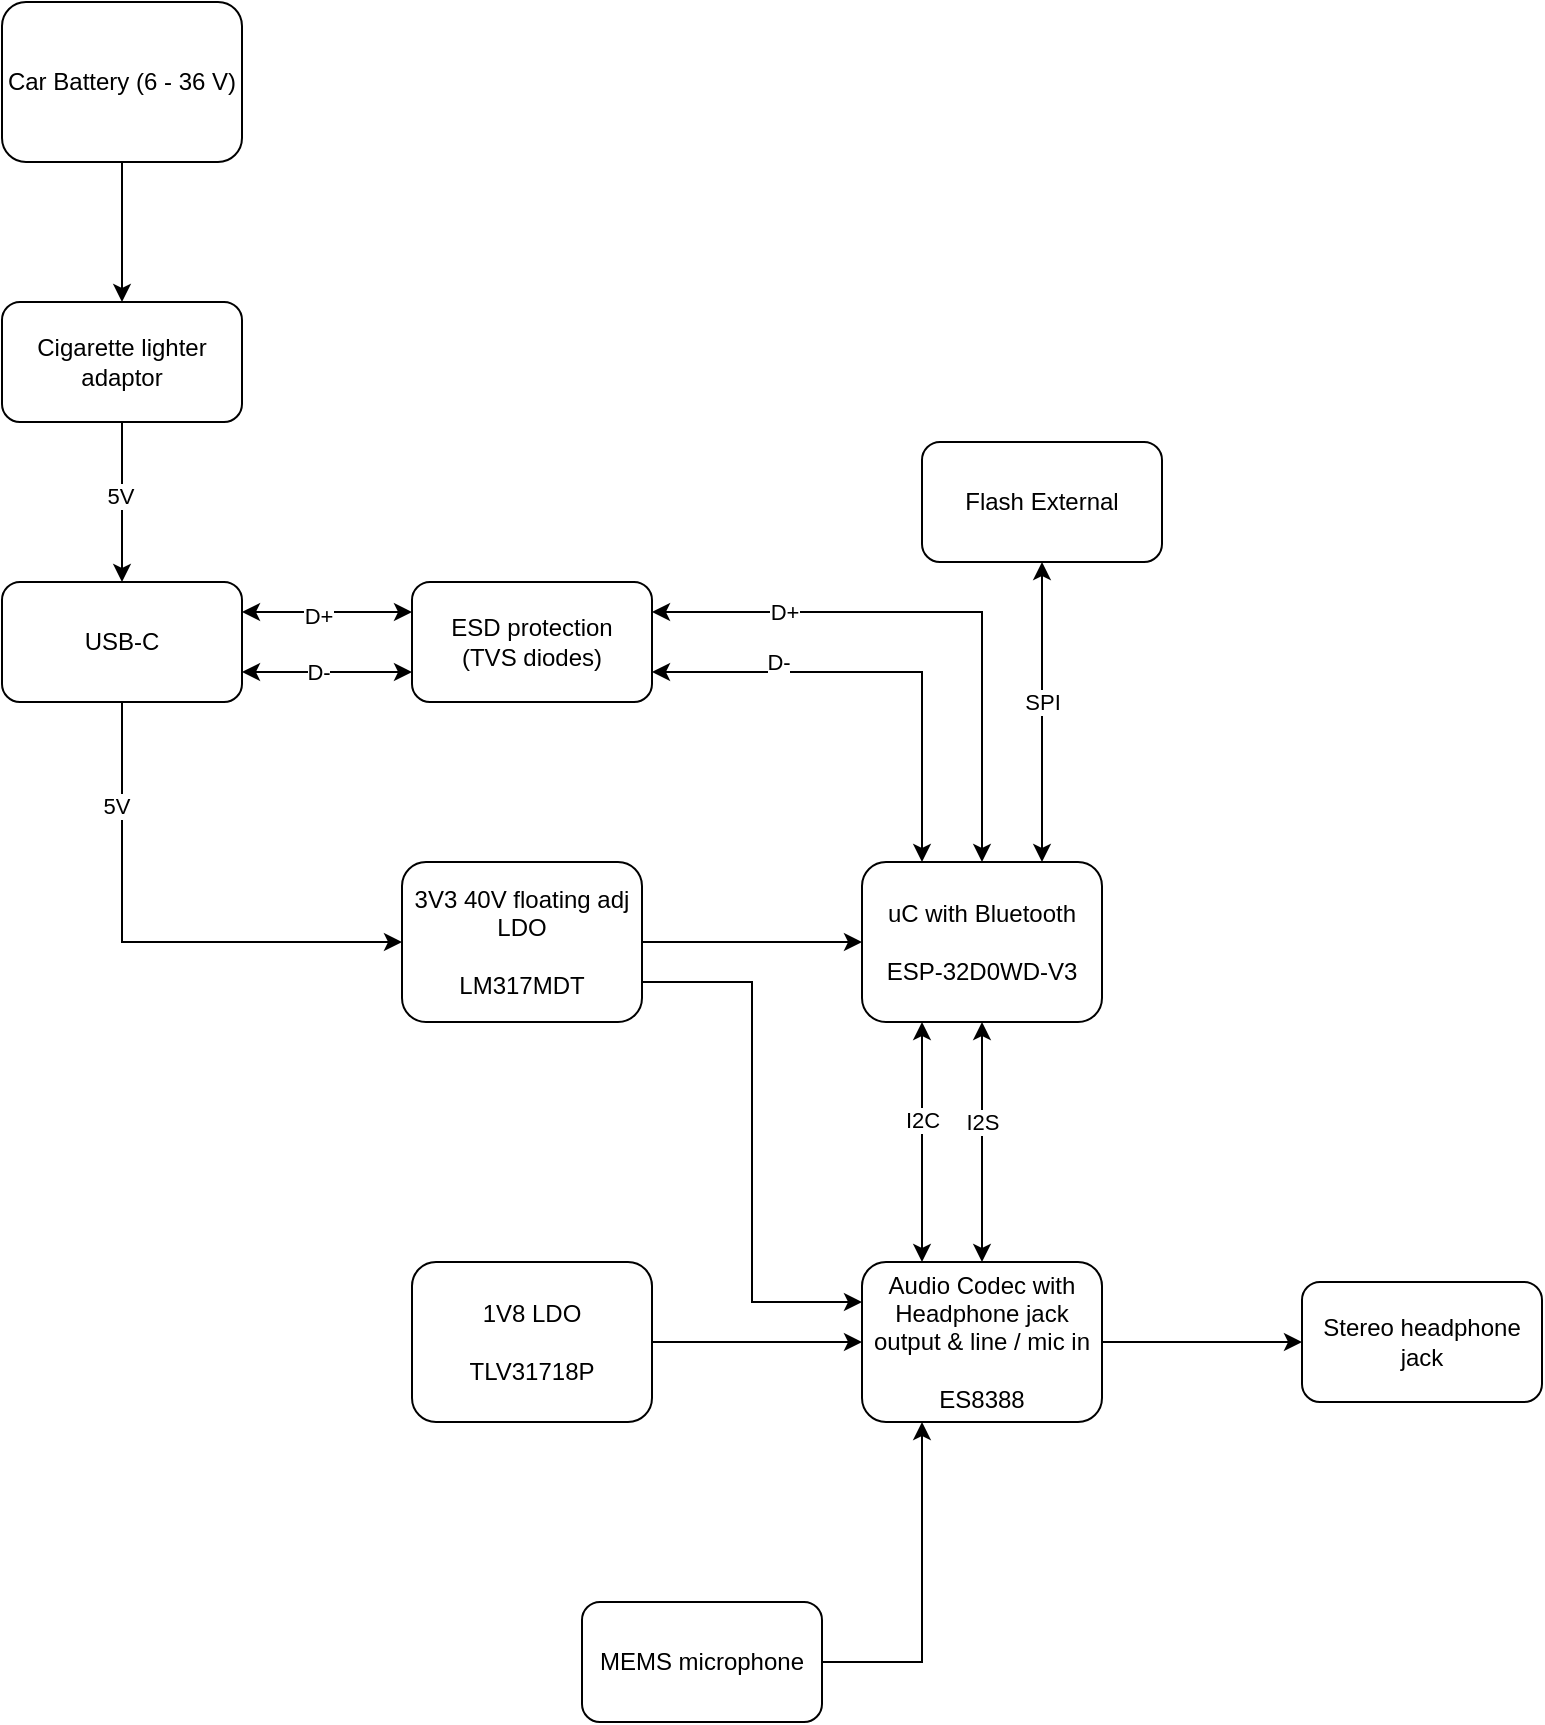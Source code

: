 <mxfile version="26.0.4">
  <diagram name="Page-1" id="P9n_fUd1sRoeEjGMc6Ln">
    <mxGraphModel dx="1434" dy="1886" grid="1" gridSize="10" guides="1" tooltips="1" connect="1" arrows="1" fold="1" page="1" pageScale="1" pageWidth="850" pageHeight="1100" math="0" shadow="0">
      <root>
        <mxCell id="0" />
        <mxCell id="1" parent="0" />
        <mxCell id="3W86AF7-c8PaCzZ40EVq-8" style="edgeStyle=orthogonalEdgeStyle;rounded=0;orthogonalLoop=1;jettySize=auto;html=1;exitX=1;exitY=0.75;exitDx=0;exitDy=0;entryX=0;entryY=0.25;entryDx=0;entryDy=0;" parent="1" source="3W86AF7-c8PaCzZ40EVq-1" target="3W86AF7-c8PaCzZ40EVq-5" edge="1">
          <mxGeometry relative="1" as="geometry" />
        </mxCell>
        <mxCell id="3W86AF7-c8PaCzZ40EVq-10" style="edgeStyle=orthogonalEdgeStyle;rounded=0;orthogonalLoop=1;jettySize=auto;html=1;exitX=1;exitY=0.5;exitDx=0;exitDy=0;entryX=0;entryY=0.5;entryDx=0;entryDy=0;" parent="1" source="3W86AF7-c8PaCzZ40EVq-1" target="3W86AF7-c8PaCzZ40EVq-4" edge="1">
          <mxGeometry relative="1" as="geometry" />
        </mxCell>
        <mxCell id="3W86AF7-c8PaCzZ40EVq-1" value="3V3 40V floating adj LDO&lt;div&gt;&lt;br&gt;&lt;/div&gt;&lt;div&gt;LM317MDT&lt;/div&gt;" style="rounded=1;whiteSpace=wrap;html=1;" parent="1" vertex="1">
          <mxGeometry x="250" y="400" width="120" height="80" as="geometry" />
        </mxCell>
        <mxCell id="3W86AF7-c8PaCzZ40EVq-9" style="edgeStyle=orthogonalEdgeStyle;rounded=0;orthogonalLoop=1;jettySize=auto;html=1;exitX=1;exitY=0.5;exitDx=0;exitDy=0;entryX=0;entryY=0.5;entryDx=0;entryDy=0;" parent="1" source="3W86AF7-c8PaCzZ40EVq-3" target="3W86AF7-c8PaCzZ40EVq-5" edge="1">
          <mxGeometry relative="1" as="geometry" />
        </mxCell>
        <mxCell id="3W86AF7-c8PaCzZ40EVq-3" value="1V8 LDO&lt;div&gt;&lt;br&gt;&lt;/div&gt;&lt;div&gt;TLV31718P&lt;/div&gt;" style="rounded=1;whiteSpace=wrap;html=1;" parent="1" vertex="1">
          <mxGeometry x="255" y="600" width="120" height="80" as="geometry" />
        </mxCell>
        <mxCell id="3W86AF7-c8PaCzZ40EVq-15" style="edgeStyle=orthogonalEdgeStyle;rounded=0;orthogonalLoop=1;jettySize=auto;html=1;exitX=0.25;exitY=1;exitDx=0;exitDy=0;entryX=0.25;entryY=0;entryDx=0;entryDy=0;startArrow=classic;startFill=1;" parent="1" source="3W86AF7-c8PaCzZ40EVq-4" target="3W86AF7-c8PaCzZ40EVq-5" edge="1">
          <mxGeometry relative="1" as="geometry" />
        </mxCell>
        <mxCell id="3W86AF7-c8PaCzZ40EVq-16" value="I2C" style="edgeLabel;html=1;align=center;verticalAlign=middle;resizable=0;points=[];" parent="3W86AF7-c8PaCzZ40EVq-15" vertex="1" connectable="0">
          <mxGeometry x="-0.183" relative="1" as="geometry">
            <mxPoint as="offset" />
          </mxGeometry>
        </mxCell>
        <mxCell id="3W86AF7-c8PaCzZ40EVq-17" style="edgeStyle=orthogonalEdgeStyle;rounded=0;orthogonalLoop=1;jettySize=auto;html=1;exitX=0.5;exitY=1;exitDx=0;exitDy=0;entryX=0.5;entryY=0;entryDx=0;entryDy=0;startArrow=classic;startFill=1;" parent="1" source="3W86AF7-c8PaCzZ40EVq-4" target="3W86AF7-c8PaCzZ40EVq-5" edge="1">
          <mxGeometry relative="1" as="geometry" />
        </mxCell>
        <mxCell id="3W86AF7-c8PaCzZ40EVq-18" value="I2S" style="edgeLabel;html=1;align=center;verticalAlign=middle;resizable=0;points=[];" parent="3W86AF7-c8PaCzZ40EVq-17" vertex="1" connectable="0">
          <mxGeometry x="-0.033" y="-1" relative="1" as="geometry">
            <mxPoint x="1" y="-8" as="offset" />
          </mxGeometry>
        </mxCell>
        <mxCell id="3W86AF7-c8PaCzZ40EVq-4" value="&lt;div&gt;uC with Bluetooth&lt;/div&gt;&lt;div&gt;&lt;br&gt;&lt;/div&gt;ESP-32D0WD-V3" style="rounded=1;whiteSpace=wrap;html=1;" parent="1" vertex="1">
          <mxGeometry x="480" y="400" width="120" height="80" as="geometry" />
        </mxCell>
        <mxCell id="3W86AF7-c8PaCzZ40EVq-14" style="edgeStyle=orthogonalEdgeStyle;rounded=0;orthogonalLoop=1;jettySize=auto;html=1;exitX=1;exitY=0.5;exitDx=0;exitDy=0;entryX=0;entryY=0.5;entryDx=0;entryDy=0;" parent="1" source="3W86AF7-c8PaCzZ40EVq-5" target="3W86AF7-c8PaCzZ40EVq-13" edge="1">
          <mxGeometry relative="1" as="geometry" />
        </mxCell>
        <mxCell id="3W86AF7-c8PaCzZ40EVq-5" value="Audio Codec with Headphone jack output &amp;amp; line / mic in&lt;div&gt;&lt;br&gt;&lt;/div&gt;&lt;div&gt;ES8388&lt;/div&gt;" style="rounded=1;whiteSpace=wrap;html=1;" parent="1" vertex="1">
          <mxGeometry x="480" y="600" width="120" height="80" as="geometry" />
        </mxCell>
        <mxCell id="3W86AF7-c8PaCzZ40EVq-12" style="edgeStyle=orthogonalEdgeStyle;rounded=0;orthogonalLoop=1;jettySize=auto;html=1;exitX=1;exitY=0.5;exitDx=0;exitDy=0;entryX=0.25;entryY=1;entryDx=0;entryDy=0;" parent="1" source="3W86AF7-c8PaCzZ40EVq-11" target="3W86AF7-c8PaCzZ40EVq-5" edge="1">
          <mxGeometry relative="1" as="geometry" />
        </mxCell>
        <mxCell id="3W86AF7-c8PaCzZ40EVq-11" value="MEMS microphone" style="rounded=1;whiteSpace=wrap;html=1;" parent="1" vertex="1">
          <mxGeometry x="340" y="770" width="120" height="60" as="geometry" />
        </mxCell>
        <mxCell id="3W86AF7-c8PaCzZ40EVq-13" value="Stereo headphone jack" style="rounded=1;whiteSpace=wrap;html=1;" parent="1" vertex="1">
          <mxGeometry x="700" y="610" width="120" height="60" as="geometry" />
        </mxCell>
        <mxCell id="YtNVxVG0McvWsNtDFyXn-2" style="edgeStyle=orthogonalEdgeStyle;rounded=0;orthogonalLoop=1;jettySize=auto;html=1;exitX=0.5;exitY=1;exitDx=0;exitDy=0;entryX=0.75;entryY=0;entryDx=0;entryDy=0;startArrow=classic;startFill=1;" edge="1" parent="1" source="YtNVxVG0McvWsNtDFyXn-1" target="3W86AF7-c8PaCzZ40EVq-4">
          <mxGeometry relative="1" as="geometry" />
        </mxCell>
        <mxCell id="YtNVxVG0McvWsNtDFyXn-3" value="SPI" style="edgeLabel;html=1;align=center;verticalAlign=middle;resizable=0;points=[];" vertex="1" connectable="0" parent="YtNVxVG0McvWsNtDFyXn-2">
          <mxGeometry x="-0.075" relative="1" as="geometry">
            <mxPoint as="offset" />
          </mxGeometry>
        </mxCell>
        <mxCell id="YtNVxVG0McvWsNtDFyXn-1" value="Flash External" style="rounded=1;whiteSpace=wrap;html=1;" vertex="1" parent="1">
          <mxGeometry x="510" y="190" width="120" height="60" as="geometry" />
        </mxCell>
        <mxCell id="YtNVxVG0McvWsNtDFyXn-22" style="edgeStyle=orthogonalEdgeStyle;rounded=0;orthogonalLoop=1;jettySize=auto;html=1;exitX=0.5;exitY=1;exitDx=0;exitDy=0;entryX=0.5;entryY=0;entryDx=0;entryDy=0;" edge="1" parent="1" source="YtNVxVG0McvWsNtDFyXn-4" target="YtNVxVG0McvWsNtDFyXn-20">
          <mxGeometry relative="1" as="geometry" />
        </mxCell>
        <mxCell id="YtNVxVG0McvWsNtDFyXn-4" value="Car Battery (6 - 36 V)" style="rounded=1;whiteSpace=wrap;html=1;" vertex="1" parent="1">
          <mxGeometry x="50" y="-30" width="120" height="80" as="geometry" />
        </mxCell>
        <mxCell id="YtNVxVG0McvWsNtDFyXn-10" style="edgeStyle=orthogonalEdgeStyle;rounded=0;orthogonalLoop=1;jettySize=auto;html=1;exitX=0.5;exitY=1;exitDx=0;exitDy=0;entryX=0;entryY=0.5;entryDx=0;entryDy=0;" edge="1" parent="1" source="YtNVxVG0McvWsNtDFyXn-5" target="3W86AF7-c8PaCzZ40EVq-1">
          <mxGeometry relative="1" as="geometry" />
        </mxCell>
        <mxCell id="YtNVxVG0McvWsNtDFyXn-11" value="5V" style="edgeLabel;html=1;align=center;verticalAlign=middle;resizable=0;points=[];" vertex="1" connectable="0" parent="YtNVxVG0McvWsNtDFyXn-10">
          <mxGeometry x="-0.6" y="-3" relative="1" as="geometry">
            <mxPoint as="offset" />
          </mxGeometry>
        </mxCell>
        <mxCell id="YtNVxVG0McvWsNtDFyXn-12" style="edgeStyle=orthogonalEdgeStyle;rounded=0;orthogonalLoop=1;jettySize=auto;html=1;exitX=1;exitY=0.25;exitDx=0;exitDy=0;entryX=0;entryY=0.25;entryDx=0;entryDy=0;startArrow=classic;startFill=1;" edge="1" parent="1" source="YtNVxVG0McvWsNtDFyXn-5" target="YtNVxVG0McvWsNtDFyXn-6">
          <mxGeometry relative="1" as="geometry" />
        </mxCell>
        <mxCell id="YtNVxVG0McvWsNtDFyXn-18" value="D+" style="edgeLabel;html=1;align=center;verticalAlign=middle;resizable=0;points=[];" vertex="1" connectable="0" parent="YtNVxVG0McvWsNtDFyXn-12">
          <mxGeometry x="-0.106" y="-2" relative="1" as="geometry">
            <mxPoint as="offset" />
          </mxGeometry>
        </mxCell>
        <mxCell id="YtNVxVG0McvWsNtDFyXn-14" style="edgeStyle=orthogonalEdgeStyle;rounded=0;orthogonalLoop=1;jettySize=auto;html=1;exitX=1;exitY=0.75;exitDx=0;exitDy=0;entryX=0;entryY=0.75;entryDx=0;entryDy=0;startArrow=classic;startFill=1;" edge="1" parent="1" source="YtNVxVG0McvWsNtDFyXn-5" target="YtNVxVG0McvWsNtDFyXn-6">
          <mxGeometry relative="1" as="geometry" />
        </mxCell>
        <mxCell id="YtNVxVG0McvWsNtDFyXn-19" value="D-" style="edgeLabel;html=1;align=center;verticalAlign=middle;resizable=0;points=[];" vertex="1" connectable="0" parent="YtNVxVG0McvWsNtDFyXn-14">
          <mxGeometry x="-0.106" relative="1" as="geometry">
            <mxPoint as="offset" />
          </mxGeometry>
        </mxCell>
        <mxCell id="YtNVxVG0McvWsNtDFyXn-5" value="USB-C" style="rounded=1;whiteSpace=wrap;html=1;" vertex="1" parent="1">
          <mxGeometry x="50" y="260" width="120" height="60" as="geometry" />
        </mxCell>
        <mxCell id="YtNVxVG0McvWsNtDFyXn-13" style="edgeStyle=orthogonalEdgeStyle;rounded=0;orthogonalLoop=1;jettySize=auto;html=1;exitX=1;exitY=0.25;exitDx=0;exitDy=0;entryX=0.5;entryY=0;entryDx=0;entryDy=0;startArrow=classic;startFill=1;" edge="1" parent="1" source="YtNVxVG0McvWsNtDFyXn-6" target="3W86AF7-c8PaCzZ40EVq-4">
          <mxGeometry relative="1" as="geometry">
            <Array as="points">
              <mxPoint x="540" y="275" />
            </Array>
          </mxGeometry>
        </mxCell>
        <mxCell id="YtNVxVG0McvWsNtDFyXn-16" value="D+" style="edgeLabel;html=1;align=center;verticalAlign=middle;resizable=0;points=[];" vertex="1" connectable="0" parent="YtNVxVG0McvWsNtDFyXn-13">
          <mxGeometry x="-0.545" relative="1" as="geometry">
            <mxPoint as="offset" />
          </mxGeometry>
        </mxCell>
        <mxCell id="YtNVxVG0McvWsNtDFyXn-6" value="ESD protection&lt;div&gt;(TVS diodes)&lt;/div&gt;" style="rounded=1;whiteSpace=wrap;html=1;" vertex="1" parent="1">
          <mxGeometry x="255" y="260" width="120" height="60" as="geometry" />
        </mxCell>
        <mxCell id="YtNVxVG0McvWsNtDFyXn-15" style="edgeStyle=orthogonalEdgeStyle;rounded=0;orthogonalLoop=1;jettySize=auto;html=1;exitX=1;exitY=0.75;exitDx=0;exitDy=0;entryX=0.25;entryY=0;entryDx=0;entryDy=0;startArrow=classic;startFill=1;" edge="1" parent="1" source="YtNVxVG0McvWsNtDFyXn-6" target="3W86AF7-c8PaCzZ40EVq-4">
          <mxGeometry relative="1" as="geometry" />
        </mxCell>
        <mxCell id="YtNVxVG0McvWsNtDFyXn-17" value="D-" style="edgeLabel;html=1;align=center;verticalAlign=middle;resizable=0;points=[];" vertex="1" connectable="0" parent="YtNVxVG0McvWsNtDFyXn-15">
          <mxGeometry x="-0.452" y="5" relative="1" as="geometry">
            <mxPoint as="offset" />
          </mxGeometry>
        </mxCell>
        <mxCell id="YtNVxVG0McvWsNtDFyXn-21" style="edgeStyle=orthogonalEdgeStyle;rounded=0;orthogonalLoop=1;jettySize=auto;html=1;exitX=0.5;exitY=1;exitDx=0;exitDy=0;entryX=0.5;entryY=0;entryDx=0;entryDy=0;" edge="1" parent="1" source="YtNVxVG0McvWsNtDFyXn-20" target="YtNVxVG0McvWsNtDFyXn-5">
          <mxGeometry relative="1" as="geometry" />
        </mxCell>
        <mxCell id="YtNVxVG0McvWsNtDFyXn-23" value="5V" style="edgeLabel;html=1;align=center;verticalAlign=middle;resizable=0;points=[];" vertex="1" connectable="0" parent="YtNVxVG0McvWsNtDFyXn-21">
          <mxGeometry x="-0.075" y="-1" relative="1" as="geometry">
            <mxPoint as="offset" />
          </mxGeometry>
        </mxCell>
        <mxCell id="YtNVxVG0McvWsNtDFyXn-20" value="Cigarette lighter adaptor" style="rounded=1;whiteSpace=wrap;html=1;" vertex="1" parent="1">
          <mxGeometry x="50" y="120" width="120" height="60" as="geometry" />
        </mxCell>
      </root>
    </mxGraphModel>
  </diagram>
</mxfile>
